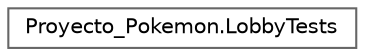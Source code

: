 digraph "Graphical Class Hierarchy"
{
 // INTERACTIVE_SVG=YES
 // LATEX_PDF_SIZE
  bgcolor="transparent";
  edge [fontname=Helvetica,fontsize=10,labelfontname=Helvetica,labelfontsize=10];
  node [fontname=Helvetica,fontsize=10,shape=box,height=0.2,width=0.4];
  rankdir="LR";
  Node0 [id="Node000000",label="Proyecto_Pokemon.LobbyTests",height=0.2,width=0.4,color="grey40", fillcolor="white", style="filled",URL="$classProyecto__Pokemon_1_1LobbyTests.html",tooltip=" "];
}
